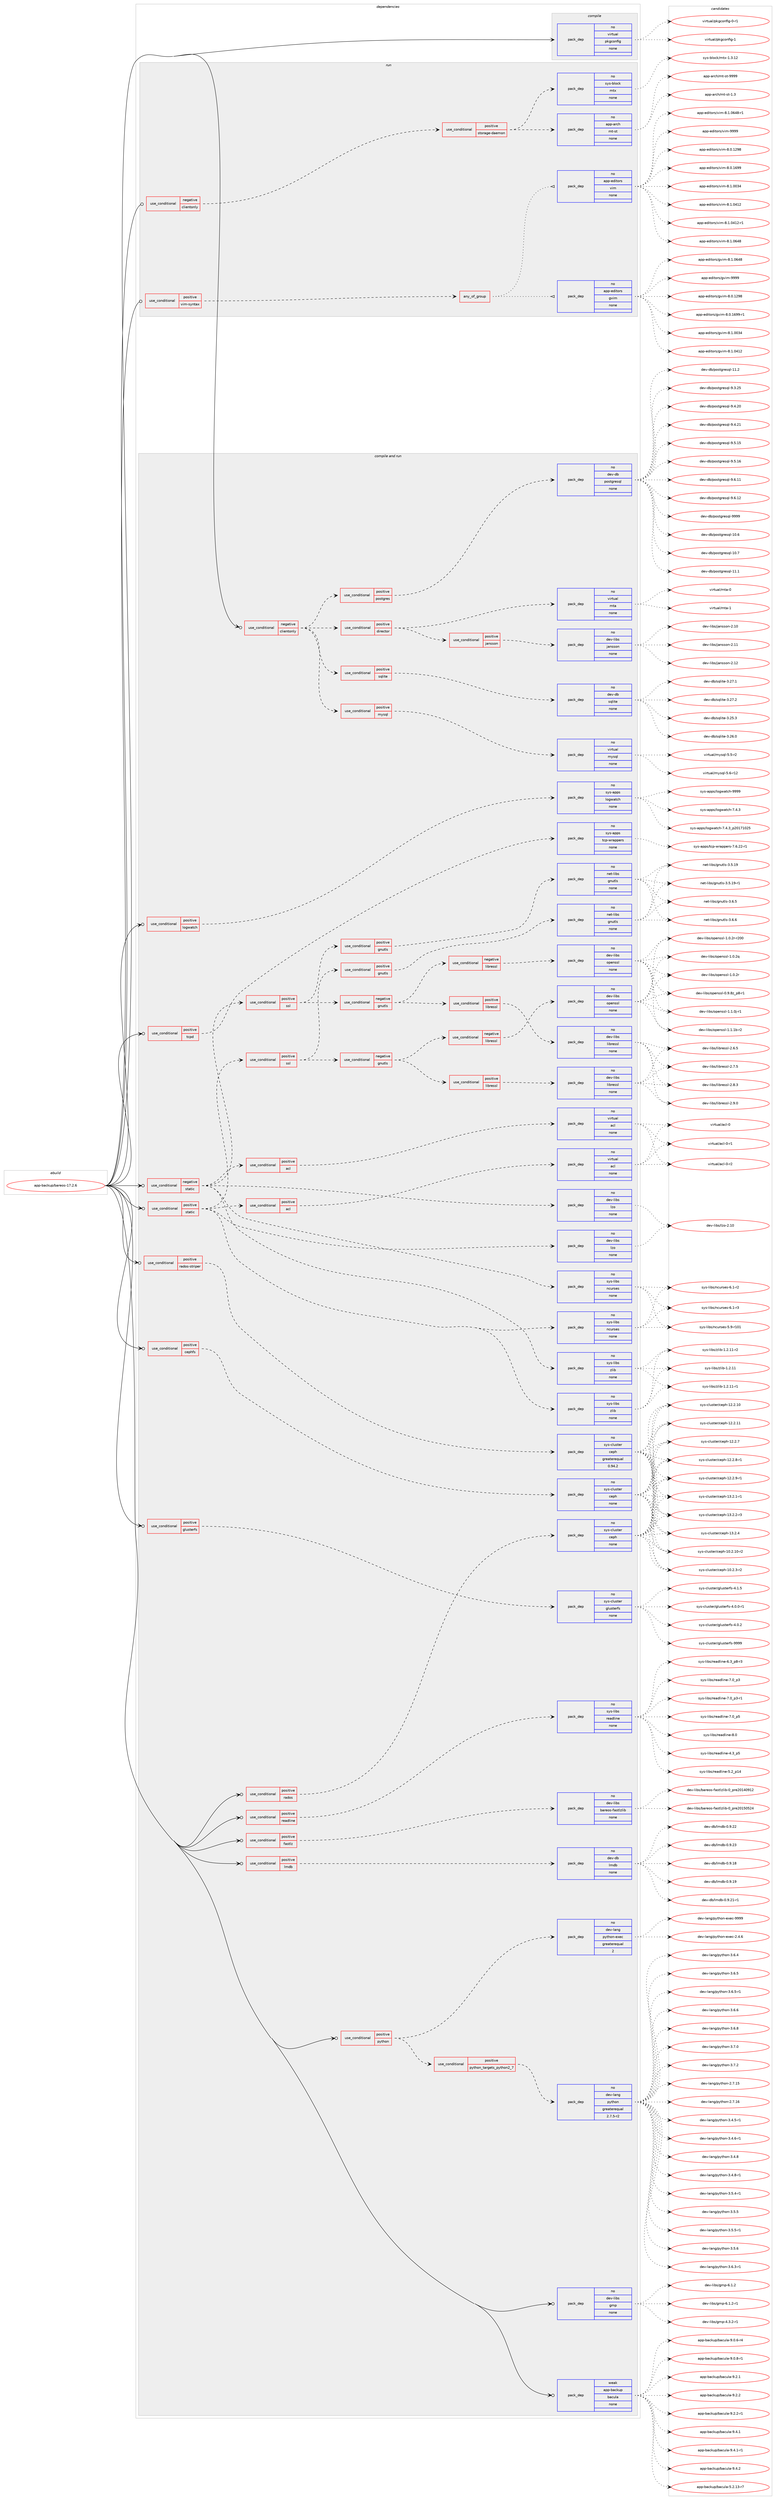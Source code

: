 digraph prolog {

# *************
# Graph options
# *************

newrank=true;
concentrate=true;
compound=true;
graph [rankdir=LR,fontname=Helvetica,fontsize=10,ranksep=1.5];#, ranksep=2.5, nodesep=0.2];
edge  [arrowhead=vee];
node  [fontname=Helvetica,fontsize=10];

# **********
# The ebuild
# **********

subgraph cluster_leftcol {
color=gray;
rank=same;
label=<<i>ebuild</i>>;
id [label="app-backup/bareos-17.2.6", color=red, width=4, href="../app-backup/bareos-17.2.6.svg"];
}

# ****************
# The dependencies
# ****************

subgraph cluster_midcol {
color=gray;
label=<<i>dependencies</i>>;
subgraph cluster_compile {
fillcolor="#eeeeee";
style=filled;
label=<<i>compile</i>>;
subgraph pack906143 {
dependency1272985 [label=<<TABLE BORDER="0" CELLBORDER="1" CELLSPACING="0" CELLPADDING="4" WIDTH="220"><TR><TD ROWSPAN="6" CELLPADDING="30">pack_dep</TD></TR><TR><TD WIDTH="110">no</TD></TR><TR><TD>virtual</TD></TR><TR><TD>pkgconfig</TD></TR><TR><TD>none</TD></TR><TR><TD></TD></TR></TABLE>>, shape=none, color=blue];
}
id:e -> dependency1272985:w [weight=20,style="solid",arrowhead="vee"];
}
subgraph cluster_compileandrun {
fillcolor="#eeeeee";
style=filled;
label=<<i>compile and run</i>>;
subgraph cond347073 {
dependency1272986 [label=<<TABLE BORDER="0" CELLBORDER="1" CELLSPACING="0" CELLPADDING="4"><TR><TD ROWSPAN="3" CELLPADDING="10">use_conditional</TD></TR><TR><TD>negative</TD></TR><TR><TD>clientonly</TD></TR></TABLE>>, shape=none, color=red];
subgraph cond347074 {
dependency1272987 [label=<<TABLE BORDER="0" CELLBORDER="1" CELLSPACING="0" CELLPADDING="4"><TR><TD ROWSPAN="3" CELLPADDING="10">use_conditional</TD></TR><TR><TD>positive</TD></TR><TR><TD>postgres</TD></TR></TABLE>>, shape=none, color=red];
subgraph pack906144 {
dependency1272988 [label=<<TABLE BORDER="0" CELLBORDER="1" CELLSPACING="0" CELLPADDING="4" WIDTH="220"><TR><TD ROWSPAN="6" CELLPADDING="30">pack_dep</TD></TR><TR><TD WIDTH="110">no</TD></TR><TR><TD>dev-db</TD></TR><TR><TD>postgresql</TD></TR><TR><TD>none</TD></TR><TR><TD></TD></TR></TABLE>>, shape=none, color=blue];
}
dependency1272987:e -> dependency1272988:w [weight=20,style="dashed",arrowhead="vee"];
}
dependency1272986:e -> dependency1272987:w [weight=20,style="dashed",arrowhead="vee"];
subgraph cond347075 {
dependency1272989 [label=<<TABLE BORDER="0" CELLBORDER="1" CELLSPACING="0" CELLPADDING="4"><TR><TD ROWSPAN="3" CELLPADDING="10">use_conditional</TD></TR><TR><TD>positive</TD></TR><TR><TD>mysql</TD></TR></TABLE>>, shape=none, color=red];
subgraph pack906145 {
dependency1272990 [label=<<TABLE BORDER="0" CELLBORDER="1" CELLSPACING="0" CELLPADDING="4" WIDTH="220"><TR><TD ROWSPAN="6" CELLPADDING="30">pack_dep</TD></TR><TR><TD WIDTH="110">no</TD></TR><TR><TD>virtual</TD></TR><TR><TD>mysql</TD></TR><TR><TD>none</TD></TR><TR><TD></TD></TR></TABLE>>, shape=none, color=blue];
}
dependency1272989:e -> dependency1272990:w [weight=20,style="dashed",arrowhead="vee"];
}
dependency1272986:e -> dependency1272989:w [weight=20,style="dashed",arrowhead="vee"];
subgraph cond347076 {
dependency1272991 [label=<<TABLE BORDER="0" CELLBORDER="1" CELLSPACING="0" CELLPADDING="4"><TR><TD ROWSPAN="3" CELLPADDING="10">use_conditional</TD></TR><TR><TD>positive</TD></TR><TR><TD>sqlite</TD></TR></TABLE>>, shape=none, color=red];
subgraph pack906146 {
dependency1272992 [label=<<TABLE BORDER="0" CELLBORDER="1" CELLSPACING="0" CELLPADDING="4" WIDTH="220"><TR><TD ROWSPAN="6" CELLPADDING="30">pack_dep</TD></TR><TR><TD WIDTH="110">no</TD></TR><TR><TD>dev-db</TD></TR><TR><TD>sqlite</TD></TR><TR><TD>none</TD></TR><TR><TD></TD></TR></TABLE>>, shape=none, color=blue];
}
dependency1272991:e -> dependency1272992:w [weight=20,style="dashed",arrowhead="vee"];
}
dependency1272986:e -> dependency1272991:w [weight=20,style="dashed",arrowhead="vee"];
subgraph cond347077 {
dependency1272993 [label=<<TABLE BORDER="0" CELLBORDER="1" CELLSPACING="0" CELLPADDING="4"><TR><TD ROWSPAN="3" CELLPADDING="10">use_conditional</TD></TR><TR><TD>positive</TD></TR><TR><TD>director</TD></TR></TABLE>>, shape=none, color=red];
subgraph pack906147 {
dependency1272994 [label=<<TABLE BORDER="0" CELLBORDER="1" CELLSPACING="0" CELLPADDING="4" WIDTH="220"><TR><TD ROWSPAN="6" CELLPADDING="30">pack_dep</TD></TR><TR><TD WIDTH="110">no</TD></TR><TR><TD>virtual</TD></TR><TR><TD>mta</TD></TR><TR><TD>none</TD></TR><TR><TD></TD></TR></TABLE>>, shape=none, color=blue];
}
dependency1272993:e -> dependency1272994:w [weight=20,style="dashed",arrowhead="vee"];
subgraph cond347078 {
dependency1272995 [label=<<TABLE BORDER="0" CELLBORDER="1" CELLSPACING="0" CELLPADDING="4"><TR><TD ROWSPAN="3" CELLPADDING="10">use_conditional</TD></TR><TR><TD>positive</TD></TR><TR><TD>jansson</TD></TR></TABLE>>, shape=none, color=red];
subgraph pack906148 {
dependency1272996 [label=<<TABLE BORDER="0" CELLBORDER="1" CELLSPACING="0" CELLPADDING="4" WIDTH="220"><TR><TD ROWSPAN="6" CELLPADDING="30">pack_dep</TD></TR><TR><TD WIDTH="110">no</TD></TR><TR><TD>dev-libs</TD></TR><TR><TD>jansson</TD></TR><TR><TD>none</TD></TR><TR><TD></TD></TR></TABLE>>, shape=none, color=blue];
}
dependency1272995:e -> dependency1272996:w [weight=20,style="dashed",arrowhead="vee"];
}
dependency1272993:e -> dependency1272995:w [weight=20,style="dashed",arrowhead="vee"];
}
dependency1272986:e -> dependency1272993:w [weight=20,style="dashed",arrowhead="vee"];
}
id:e -> dependency1272986:w [weight=20,style="solid",arrowhead="odotvee"];
subgraph cond347079 {
dependency1272997 [label=<<TABLE BORDER="0" CELLBORDER="1" CELLSPACING="0" CELLPADDING="4"><TR><TD ROWSPAN="3" CELLPADDING="10">use_conditional</TD></TR><TR><TD>negative</TD></TR><TR><TD>static</TD></TR></TABLE>>, shape=none, color=red];
subgraph cond347080 {
dependency1272998 [label=<<TABLE BORDER="0" CELLBORDER="1" CELLSPACING="0" CELLPADDING="4"><TR><TD ROWSPAN="3" CELLPADDING="10">use_conditional</TD></TR><TR><TD>positive</TD></TR><TR><TD>acl</TD></TR></TABLE>>, shape=none, color=red];
subgraph pack906149 {
dependency1272999 [label=<<TABLE BORDER="0" CELLBORDER="1" CELLSPACING="0" CELLPADDING="4" WIDTH="220"><TR><TD ROWSPAN="6" CELLPADDING="30">pack_dep</TD></TR><TR><TD WIDTH="110">no</TD></TR><TR><TD>virtual</TD></TR><TR><TD>acl</TD></TR><TR><TD>none</TD></TR><TR><TD></TD></TR></TABLE>>, shape=none, color=blue];
}
dependency1272998:e -> dependency1272999:w [weight=20,style="dashed",arrowhead="vee"];
}
dependency1272997:e -> dependency1272998:w [weight=20,style="dashed",arrowhead="vee"];
subgraph pack906150 {
dependency1273000 [label=<<TABLE BORDER="0" CELLBORDER="1" CELLSPACING="0" CELLPADDING="4" WIDTH="220"><TR><TD ROWSPAN="6" CELLPADDING="30">pack_dep</TD></TR><TR><TD WIDTH="110">no</TD></TR><TR><TD>dev-libs</TD></TR><TR><TD>lzo</TD></TR><TR><TD>none</TD></TR><TR><TD></TD></TR></TABLE>>, shape=none, color=blue];
}
dependency1272997:e -> dependency1273000:w [weight=20,style="dashed",arrowhead="vee"];
subgraph cond347081 {
dependency1273001 [label=<<TABLE BORDER="0" CELLBORDER="1" CELLSPACING="0" CELLPADDING="4"><TR><TD ROWSPAN="3" CELLPADDING="10">use_conditional</TD></TR><TR><TD>positive</TD></TR><TR><TD>ssl</TD></TR></TABLE>>, shape=none, color=red];
subgraph cond347082 {
dependency1273002 [label=<<TABLE BORDER="0" CELLBORDER="1" CELLSPACING="0" CELLPADDING="4"><TR><TD ROWSPAN="3" CELLPADDING="10">use_conditional</TD></TR><TR><TD>negative</TD></TR><TR><TD>gnutls</TD></TR></TABLE>>, shape=none, color=red];
subgraph cond347083 {
dependency1273003 [label=<<TABLE BORDER="0" CELLBORDER="1" CELLSPACING="0" CELLPADDING="4"><TR><TD ROWSPAN="3" CELLPADDING="10">use_conditional</TD></TR><TR><TD>negative</TD></TR><TR><TD>libressl</TD></TR></TABLE>>, shape=none, color=red];
subgraph pack906151 {
dependency1273004 [label=<<TABLE BORDER="0" CELLBORDER="1" CELLSPACING="0" CELLPADDING="4" WIDTH="220"><TR><TD ROWSPAN="6" CELLPADDING="30">pack_dep</TD></TR><TR><TD WIDTH="110">no</TD></TR><TR><TD>dev-libs</TD></TR><TR><TD>openssl</TD></TR><TR><TD>none</TD></TR><TR><TD></TD></TR></TABLE>>, shape=none, color=blue];
}
dependency1273003:e -> dependency1273004:w [weight=20,style="dashed",arrowhead="vee"];
}
dependency1273002:e -> dependency1273003:w [weight=20,style="dashed",arrowhead="vee"];
subgraph cond347084 {
dependency1273005 [label=<<TABLE BORDER="0" CELLBORDER="1" CELLSPACING="0" CELLPADDING="4"><TR><TD ROWSPAN="3" CELLPADDING="10">use_conditional</TD></TR><TR><TD>positive</TD></TR><TR><TD>libressl</TD></TR></TABLE>>, shape=none, color=red];
subgraph pack906152 {
dependency1273006 [label=<<TABLE BORDER="0" CELLBORDER="1" CELLSPACING="0" CELLPADDING="4" WIDTH="220"><TR><TD ROWSPAN="6" CELLPADDING="30">pack_dep</TD></TR><TR><TD WIDTH="110">no</TD></TR><TR><TD>dev-libs</TD></TR><TR><TD>libressl</TD></TR><TR><TD>none</TD></TR><TR><TD></TD></TR></TABLE>>, shape=none, color=blue];
}
dependency1273005:e -> dependency1273006:w [weight=20,style="dashed",arrowhead="vee"];
}
dependency1273002:e -> dependency1273005:w [weight=20,style="dashed",arrowhead="vee"];
}
dependency1273001:e -> dependency1273002:w [weight=20,style="dashed",arrowhead="vee"];
subgraph cond347085 {
dependency1273007 [label=<<TABLE BORDER="0" CELLBORDER="1" CELLSPACING="0" CELLPADDING="4"><TR><TD ROWSPAN="3" CELLPADDING="10">use_conditional</TD></TR><TR><TD>positive</TD></TR><TR><TD>gnutls</TD></TR></TABLE>>, shape=none, color=red];
subgraph pack906153 {
dependency1273008 [label=<<TABLE BORDER="0" CELLBORDER="1" CELLSPACING="0" CELLPADDING="4" WIDTH="220"><TR><TD ROWSPAN="6" CELLPADDING="30">pack_dep</TD></TR><TR><TD WIDTH="110">no</TD></TR><TR><TD>net-libs</TD></TR><TR><TD>gnutls</TD></TR><TR><TD>none</TD></TR><TR><TD></TD></TR></TABLE>>, shape=none, color=blue];
}
dependency1273007:e -> dependency1273008:w [weight=20,style="dashed",arrowhead="vee"];
}
dependency1273001:e -> dependency1273007:w [weight=20,style="dashed",arrowhead="vee"];
}
dependency1272997:e -> dependency1273001:w [weight=20,style="dashed",arrowhead="vee"];
subgraph pack906154 {
dependency1273009 [label=<<TABLE BORDER="0" CELLBORDER="1" CELLSPACING="0" CELLPADDING="4" WIDTH="220"><TR><TD ROWSPAN="6" CELLPADDING="30">pack_dep</TD></TR><TR><TD WIDTH="110">no</TD></TR><TR><TD>sys-libs</TD></TR><TR><TD>ncurses</TD></TR><TR><TD>none</TD></TR><TR><TD></TD></TR></TABLE>>, shape=none, color=blue];
}
dependency1272997:e -> dependency1273009:w [weight=20,style="dashed",arrowhead="vee"];
subgraph pack906155 {
dependency1273010 [label=<<TABLE BORDER="0" CELLBORDER="1" CELLSPACING="0" CELLPADDING="4" WIDTH="220"><TR><TD ROWSPAN="6" CELLPADDING="30">pack_dep</TD></TR><TR><TD WIDTH="110">no</TD></TR><TR><TD>sys-libs</TD></TR><TR><TD>zlib</TD></TR><TR><TD>none</TD></TR><TR><TD></TD></TR></TABLE>>, shape=none, color=blue];
}
dependency1272997:e -> dependency1273010:w [weight=20,style="dashed",arrowhead="vee"];
}
id:e -> dependency1272997:w [weight=20,style="solid",arrowhead="odotvee"];
subgraph cond347086 {
dependency1273011 [label=<<TABLE BORDER="0" CELLBORDER="1" CELLSPACING="0" CELLPADDING="4"><TR><TD ROWSPAN="3" CELLPADDING="10">use_conditional</TD></TR><TR><TD>positive</TD></TR><TR><TD>cephfs</TD></TR></TABLE>>, shape=none, color=red];
subgraph pack906156 {
dependency1273012 [label=<<TABLE BORDER="0" CELLBORDER="1" CELLSPACING="0" CELLPADDING="4" WIDTH="220"><TR><TD ROWSPAN="6" CELLPADDING="30">pack_dep</TD></TR><TR><TD WIDTH="110">no</TD></TR><TR><TD>sys-cluster</TD></TR><TR><TD>ceph</TD></TR><TR><TD>none</TD></TR><TR><TD></TD></TR></TABLE>>, shape=none, color=blue];
}
dependency1273011:e -> dependency1273012:w [weight=20,style="dashed",arrowhead="vee"];
}
id:e -> dependency1273011:w [weight=20,style="solid",arrowhead="odotvee"];
subgraph cond347087 {
dependency1273013 [label=<<TABLE BORDER="0" CELLBORDER="1" CELLSPACING="0" CELLPADDING="4"><TR><TD ROWSPAN="3" CELLPADDING="10">use_conditional</TD></TR><TR><TD>positive</TD></TR><TR><TD>fastlz</TD></TR></TABLE>>, shape=none, color=red];
subgraph pack906157 {
dependency1273014 [label=<<TABLE BORDER="0" CELLBORDER="1" CELLSPACING="0" CELLPADDING="4" WIDTH="220"><TR><TD ROWSPAN="6" CELLPADDING="30">pack_dep</TD></TR><TR><TD WIDTH="110">no</TD></TR><TR><TD>dev-libs</TD></TR><TR><TD>bareos-fastlzlib</TD></TR><TR><TD>none</TD></TR><TR><TD></TD></TR></TABLE>>, shape=none, color=blue];
}
dependency1273013:e -> dependency1273014:w [weight=20,style="dashed",arrowhead="vee"];
}
id:e -> dependency1273013:w [weight=20,style="solid",arrowhead="odotvee"];
subgraph cond347088 {
dependency1273015 [label=<<TABLE BORDER="0" CELLBORDER="1" CELLSPACING="0" CELLPADDING="4"><TR><TD ROWSPAN="3" CELLPADDING="10">use_conditional</TD></TR><TR><TD>positive</TD></TR><TR><TD>glusterfs</TD></TR></TABLE>>, shape=none, color=red];
subgraph pack906158 {
dependency1273016 [label=<<TABLE BORDER="0" CELLBORDER="1" CELLSPACING="0" CELLPADDING="4" WIDTH="220"><TR><TD ROWSPAN="6" CELLPADDING="30">pack_dep</TD></TR><TR><TD WIDTH="110">no</TD></TR><TR><TD>sys-cluster</TD></TR><TR><TD>glusterfs</TD></TR><TR><TD>none</TD></TR><TR><TD></TD></TR></TABLE>>, shape=none, color=blue];
}
dependency1273015:e -> dependency1273016:w [weight=20,style="dashed",arrowhead="vee"];
}
id:e -> dependency1273015:w [weight=20,style="solid",arrowhead="odotvee"];
subgraph cond347089 {
dependency1273017 [label=<<TABLE BORDER="0" CELLBORDER="1" CELLSPACING="0" CELLPADDING="4"><TR><TD ROWSPAN="3" CELLPADDING="10">use_conditional</TD></TR><TR><TD>positive</TD></TR><TR><TD>lmdb</TD></TR></TABLE>>, shape=none, color=red];
subgraph pack906159 {
dependency1273018 [label=<<TABLE BORDER="0" CELLBORDER="1" CELLSPACING="0" CELLPADDING="4" WIDTH="220"><TR><TD ROWSPAN="6" CELLPADDING="30">pack_dep</TD></TR><TR><TD WIDTH="110">no</TD></TR><TR><TD>dev-db</TD></TR><TR><TD>lmdb</TD></TR><TR><TD>none</TD></TR><TR><TD></TD></TR></TABLE>>, shape=none, color=blue];
}
dependency1273017:e -> dependency1273018:w [weight=20,style="dashed",arrowhead="vee"];
}
id:e -> dependency1273017:w [weight=20,style="solid",arrowhead="odotvee"];
subgraph cond347090 {
dependency1273019 [label=<<TABLE BORDER="0" CELLBORDER="1" CELLSPACING="0" CELLPADDING="4"><TR><TD ROWSPAN="3" CELLPADDING="10">use_conditional</TD></TR><TR><TD>positive</TD></TR><TR><TD>logwatch</TD></TR></TABLE>>, shape=none, color=red];
subgraph pack906160 {
dependency1273020 [label=<<TABLE BORDER="0" CELLBORDER="1" CELLSPACING="0" CELLPADDING="4" WIDTH="220"><TR><TD ROWSPAN="6" CELLPADDING="30">pack_dep</TD></TR><TR><TD WIDTH="110">no</TD></TR><TR><TD>sys-apps</TD></TR><TR><TD>logwatch</TD></TR><TR><TD>none</TD></TR><TR><TD></TD></TR></TABLE>>, shape=none, color=blue];
}
dependency1273019:e -> dependency1273020:w [weight=20,style="dashed",arrowhead="vee"];
}
id:e -> dependency1273019:w [weight=20,style="solid",arrowhead="odotvee"];
subgraph cond347091 {
dependency1273021 [label=<<TABLE BORDER="0" CELLBORDER="1" CELLSPACING="0" CELLPADDING="4"><TR><TD ROWSPAN="3" CELLPADDING="10">use_conditional</TD></TR><TR><TD>positive</TD></TR><TR><TD>python</TD></TR></TABLE>>, shape=none, color=red];
subgraph cond347092 {
dependency1273022 [label=<<TABLE BORDER="0" CELLBORDER="1" CELLSPACING="0" CELLPADDING="4"><TR><TD ROWSPAN="3" CELLPADDING="10">use_conditional</TD></TR><TR><TD>positive</TD></TR><TR><TD>python_targets_python2_7</TD></TR></TABLE>>, shape=none, color=red];
subgraph pack906161 {
dependency1273023 [label=<<TABLE BORDER="0" CELLBORDER="1" CELLSPACING="0" CELLPADDING="4" WIDTH="220"><TR><TD ROWSPAN="6" CELLPADDING="30">pack_dep</TD></TR><TR><TD WIDTH="110">no</TD></TR><TR><TD>dev-lang</TD></TR><TR><TD>python</TD></TR><TR><TD>greaterequal</TD></TR><TR><TD>2.7.5-r2</TD></TR></TABLE>>, shape=none, color=blue];
}
dependency1273022:e -> dependency1273023:w [weight=20,style="dashed",arrowhead="vee"];
}
dependency1273021:e -> dependency1273022:w [weight=20,style="dashed",arrowhead="vee"];
subgraph pack906162 {
dependency1273024 [label=<<TABLE BORDER="0" CELLBORDER="1" CELLSPACING="0" CELLPADDING="4" WIDTH="220"><TR><TD ROWSPAN="6" CELLPADDING="30">pack_dep</TD></TR><TR><TD WIDTH="110">no</TD></TR><TR><TD>dev-lang</TD></TR><TR><TD>python-exec</TD></TR><TR><TD>greaterequal</TD></TR><TR><TD>2</TD></TR></TABLE>>, shape=none, color=blue];
}
dependency1273021:e -> dependency1273024:w [weight=20,style="dashed",arrowhead="vee"];
}
id:e -> dependency1273021:w [weight=20,style="solid",arrowhead="odotvee"];
subgraph cond347093 {
dependency1273025 [label=<<TABLE BORDER="0" CELLBORDER="1" CELLSPACING="0" CELLPADDING="4"><TR><TD ROWSPAN="3" CELLPADDING="10">use_conditional</TD></TR><TR><TD>positive</TD></TR><TR><TD>rados</TD></TR></TABLE>>, shape=none, color=red];
subgraph pack906163 {
dependency1273026 [label=<<TABLE BORDER="0" CELLBORDER="1" CELLSPACING="0" CELLPADDING="4" WIDTH="220"><TR><TD ROWSPAN="6" CELLPADDING="30">pack_dep</TD></TR><TR><TD WIDTH="110">no</TD></TR><TR><TD>sys-cluster</TD></TR><TR><TD>ceph</TD></TR><TR><TD>none</TD></TR><TR><TD></TD></TR></TABLE>>, shape=none, color=blue];
}
dependency1273025:e -> dependency1273026:w [weight=20,style="dashed",arrowhead="vee"];
}
id:e -> dependency1273025:w [weight=20,style="solid",arrowhead="odotvee"];
subgraph cond347094 {
dependency1273027 [label=<<TABLE BORDER="0" CELLBORDER="1" CELLSPACING="0" CELLPADDING="4"><TR><TD ROWSPAN="3" CELLPADDING="10">use_conditional</TD></TR><TR><TD>positive</TD></TR><TR><TD>rados-striper</TD></TR></TABLE>>, shape=none, color=red];
subgraph pack906164 {
dependency1273028 [label=<<TABLE BORDER="0" CELLBORDER="1" CELLSPACING="0" CELLPADDING="4" WIDTH="220"><TR><TD ROWSPAN="6" CELLPADDING="30">pack_dep</TD></TR><TR><TD WIDTH="110">no</TD></TR><TR><TD>sys-cluster</TD></TR><TR><TD>ceph</TD></TR><TR><TD>greaterequal</TD></TR><TR><TD>0.94.2</TD></TR></TABLE>>, shape=none, color=blue];
}
dependency1273027:e -> dependency1273028:w [weight=20,style="dashed",arrowhead="vee"];
}
id:e -> dependency1273027:w [weight=20,style="solid",arrowhead="odotvee"];
subgraph cond347095 {
dependency1273029 [label=<<TABLE BORDER="0" CELLBORDER="1" CELLSPACING="0" CELLPADDING="4"><TR><TD ROWSPAN="3" CELLPADDING="10">use_conditional</TD></TR><TR><TD>positive</TD></TR><TR><TD>readline</TD></TR></TABLE>>, shape=none, color=red];
subgraph pack906165 {
dependency1273030 [label=<<TABLE BORDER="0" CELLBORDER="1" CELLSPACING="0" CELLPADDING="4" WIDTH="220"><TR><TD ROWSPAN="6" CELLPADDING="30">pack_dep</TD></TR><TR><TD WIDTH="110">no</TD></TR><TR><TD>sys-libs</TD></TR><TR><TD>readline</TD></TR><TR><TD>none</TD></TR><TR><TD></TD></TR></TABLE>>, shape=none, color=blue];
}
dependency1273029:e -> dependency1273030:w [weight=20,style="dashed",arrowhead="vee"];
}
id:e -> dependency1273029:w [weight=20,style="solid",arrowhead="odotvee"];
subgraph cond347096 {
dependency1273031 [label=<<TABLE BORDER="0" CELLBORDER="1" CELLSPACING="0" CELLPADDING="4"><TR><TD ROWSPAN="3" CELLPADDING="10">use_conditional</TD></TR><TR><TD>positive</TD></TR><TR><TD>static</TD></TR></TABLE>>, shape=none, color=red];
subgraph cond347097 {
dependency1273032 [label=<<TABLE BORDER="0" CELLBORDER="1" CELLSPACING="0" CELLPADDING="4"><TR><TD ROWSPAN="3" CELLPADDING="10">use_conditional</TD></TR><TR><TD>positive</TD></TR><TR><TD>acl</TD></TR></TABLE>>, shape=none, color=red];
subgraph pack906166 {
dependency1273033 [label=<<TABLE BORDER="0" CELLBORDER="1" CELLSPACING="0" CELLPADDING="4" WIDTH="220"><TR><TD ROWSPAN="6" CELLPADDING="30">pack_dep</TD></TR><TR><TD WIDTH="110">no</TD></TR><TR><TD>virtual</TD></TR><TR><TD>acl</TD></TR><TR><TD>none</TD></TR><TR><TD></TD></TR></TABLE>>, shape=none, color=blue];
}
dependency1273032:e -> dependency1273033:w [weight=20,style="dashed",arrowhead="vee"];
}
dependency1273031:e -> dependency1273032:w [weight=20,style="dashed",arrowhead="vee"];
subgraph pack906167 {
dependency1273034 [label=<<TABLE BORDER="0" CELLBORDER="1" CELLSPACING="0" CELLPADDING="4" WIDTH="220"><TR><TD ROWSPAN="6" CELLPADDING="30">pack_dep</TD></TR><TR><TD WIDTH="110">no</TD></TR><TR><TD>sys-libs</TD></TR><TR><TD>zlib</TD></TR><TR><TD>none</TD></TR><TR><TD></TD></TR></TABLE>>, shape=none, color=blue];
}
dependency1273031:e -> dependency1273034:w [weight=20,style="dashed",arrowhead="vee"];
subgraph pack906168 {
dependency1273035 [label=<<TABLE BORDER="0" CELLBORDER="1" CELLSPACING="0" CELLPADDING="4" WIDTH="220"><TR><TD ROWSPAN="6" CELLPADDING="30">pack_dep</TD></TR><TR><TD WIDTH="110">no</TD></TR><TR><TD>dev-libs</TD></TR><TR><TD>lzo</TD></TR><TR><TD>none</TD></TR><TR><TD></TD></TR></TABLE>>, shape=none, color=blue];
}
dependency1273031:e -> dependency1273035:w [weight=20,style="dashed",arrowhead="vee"];
subgraph pack906169 {
dependency1273036 [label=<<TABLE BORDER="0" CELLBORDER="1" CELLSPACING="0" CELLPADDING="4" WIDTH="220"><TR><TD ROWSPAN="6" CELLPADDING="30">pack_dep</TD></TR><TR><TD WIDTH="110">no</TD></TR><TR><TD>sys-libs</TD></TR><TR><TD>ncurses</TD></TR><TR><TD>none</TD></TR><TR><TD></TD></TR></TABLE>>, shape=none, color=blue];
}
dependency1273031:e -> dependency1273036:w [weight=20,style="dashed",arrowhead="vee"];
subgraph cond347098 {
dependency1273037 [label=<<TABLE BORDER="0" CELLBORDER="1" CELLSPACING="0" CELLPADDING="4"><TR><TD ROWSPAN="3" CELLPADDING="10">use_conditional</TD></TR><TR><TD>positive</TD></TR><TR><TD>ssl</TD></TR></TABLE>>, shape=none, color=red];
subgraph cond347099 {
dependency1273038 [label=<<TABLE BORDER="0" CELLBORDER="1" CELLSPACING="0" CELLPADDING="4"><TR><TD ROWSPAN="3" CELLPADDING="10">use_conditional</TD></TR><TR><TD>negative</TD></TR><TR><TD>gnutls</TD></TR></TABLE>>, shape=none, color=red];
subgraph cond347100 {
dependency1273039 [label=<<TABLE BORDER="0" CELLBORDER="1" CELLSPACING="0" CELLPADDING="4"><TR><TD ROWSPAN="3" CELLPADDING="10">use_conditional</TD></TR><TR><TD>negative</TD></TR><TR><TD>libressl</TD></TR></TABLE>>, shape=none, color=red];
subgraph pack906170 {
dependency1273040 [label=<<TABLE BORDER="0" CELLBORDER="1" CELLSPACING="0" CELLPADDING="4" WIDTH="220"><TR><TD ROWSPAN="6" CELLPADDING="30">pack_dep</TD></TR><TR><TD WIDTH="110">no</TD></TR><TR><TD>dev-libs</TD></TR><TR><TD>openssl</TD></TR><TR><TD>none</TD></TR><TR><TD></TD></TR></TABLE>>, shape=none, color=blue];
}
dependency1273039:e -> dependency1273040:w [weight=20,style="dashed",arrowhead="vee"];
}
dependency1273038:e -> dependency1273039:w [weight=20,style="dashed",arrowhead="vee"];
subgraph cond347101 {
dependency1273041 [label=<<TABLE BORDER="0" CELLBORDER="1" CELLSPACING="0" CELLPADDING="4"><TR><TD ROWSPAN="3" CELLPADDING="10">use_conditional</TD></TR><TR><TD>positive</TD></TR><TR><TD>libressl</TD></TR></TABLE>>, shape=none, color=red];
subgraph pack906171 {
dependency1273042 [label=<<TABLE BORDER="0" CELLBORDER="1" CELLSPACING="0" CELLPADDING="4" WIDTH="220"><TR><TD ROWSPAN="6" CELLPADDING="30">pack_dep</TD></TR><TR><TD WIDTH="110">no</TD></TR><TR><TD>dev-libs</TD></TR><TR><TD>libressl</TD></TR><TR><TD>none</TD></TR><TR><TD></TD></TR></TABLE>>, shape=none, color=blue];
}
dependency1273041:e -> dependency1273042:w [weight=20,style="dashed",arrowhead="vee"];
}
dependency1273038:e -> dependency1273041:w [weight=20,style="dashed",arrowhead="vee"];
}
dependency1273037:e -> dependency1273038:w [weight=20,style="dashed",arrowhead="vee"];
subgraph cond347102 {
dependency1273043 [label=<<TABLE BORDER="0" CELLBORDER="1" CELLSPACING="0" CELLPADDING="4"><TR><TD ROWSPAN="3" CELLPADDING="10">use_conditional</TD></TR><TR><TD>positive</TD></TR><TR><TD>gnutls</TD></TR></TABLE>>, shape=none, color=red];
subgraph pack906172 {
dependency1273044 [label=<<TABLE BORDER="0" CELLBORDER="1" CELLSPACING="0" CELLPADDING="4" WIDTH="220"><TR><TD ROWSPAN="6" CELLPADDING="30">pack_dep</TD></TR><TR><TD WIDTH="110">no</TD></TR><TR><TD>net-libs</TD></TR><TR><TD>gnutls</TD></TR><TR><TD>none</TD></TR><TR><TD></TD></TR></TABLE>>, shape=none, color=blue];
}
dependency1273043:e -> dependency1273044:w [weight=20,style="dashed",arrowhead="vee"];
}
dependency1273037:e -> dependency1273043:w [weight=20,style="dashed",arrowhead="vee"];
}
dependency1273031:e -> dependency1273037:w [weight=20,style="dashed",arrowhead="vee"];
}
id:e -> dependency1273031:w [weight=20,style="solid",arrowhead="odotvee"];
subgraph cond347103 {
dependency1273045 [label=<<TABLE BORDER="0" CELLBORDER="1" CELLSPACING="0" CELLPADDING="4"><TR><TD ROWSPAN="3" CELLPADDING="10">use_conditional</TD></TR><TR><TD>positive</TD></TR><TR><TD>tcpd</TD></TR></TABLE>>, shape=none, color=red];
subgraph pack906173 {
dependency1273046 [label=<<TABLE BORDER="0" CELLBORDER="1" CELLSPACING="0" CELLPADDING="4" WIDTH="220"><TR><TD ROWSPAN="6" CELLPADDING="30">pack_dep</TD></TR><TR><TD WIDTH="110">no</TD></TR><TR><TD>sys-apps</TD></TR><TR><TD>tcp-wrappers</TD></TR><TR><TD>none</TD></TR><TR><TD></TD></TR></TABLE>>, shape=none, color=blue];
}
dependency1273045:e -> dependency1273046:w [weight=20,style="dashed",arrowhead="vee"];
}
id:e -> dependency1273045:w [weight=20,style="solid",arrowhead="odotvee"];
subgraph pack906174 {
dependency1273047 [label=<<TABLE BORDER="0" CELLBORDER="1" CELLSPACING="0" CELLPADDING="4" WIDTH="220"><TR><TD ROWSPAN="6" CELLPADDING="30">pack_dep</TD></TR><TR><TD WIDTH="110">no</TD></TR><TR><TD>dev-libs</TD></TR><TR><TD>gmp</TD></TR><TR><TD>none</TD></TR><TR><TD></TD></TR></TABLE>>, shape=none, color=blue];
}
id:e -> dependency1273047:w [weight=20,style="solid",arrowhead="odotvee"];
subgraph pack906175 {
dependency1273048 [label=<<TABLE BORDER="0" CELLBORDER="1" CELLSPACING="0" CELLPADDING="4" WIDTH="220"><TR><TD ROWSPAN="6" CELLPADDING="30">pack_dep</TD></TR><TR><TD WIDTH="110">weak</TD></TR><TR><TD>app-backup</TD></TR><TR><TD>bacula</TD></TR><TR><TD>none</TD></TR><TR><TD></TD></TR></TABLE>>, shape=none, color=blue];
}
id:e -> dependency1273048:w [weight=20,style="solid",arrowhead="odotvee"];
}
subgraph cluster_run {
fillcolor="#eeeeee";
style=filled;
label=<<i>run</i>>;
subgraph cond347104 {
dependency1273049 [label=<<TABLE BORDER="0" CELLBORDER="1" CELLSPACING="0" CELLPADDING="4"><TR><TD ROWSPAN="3" CELLPADDING="10">use_conditional</TD></TR><TR><TD>negative</TD></TR><TR><TD>clientonly</TD></TR></TABLE>>, shape=none, color=red];
subgraph cond347105 {
dependency1273050 [label=<<TABLE BORDER="0" CELLBORDER="1" CELLSPACING="0" CELLPADDING="4"><TR><TD ROWSPAN="3" CELLPADDING="10">use_conditional</TD></TR><TR><TD>positive</TD></TR><TR><TD>storage-daemon</TD></TR></TABLE>>, shape=none, color=red];
subgraph pack906176 {
dependency1273051 [label=<<TABLE BORDER="0" CELLBORDER="1" CELLSPACING="0" CELLPADDING="4" WIDTH="220"><TR><TD ROWSPAN="6" CELLPADDING="30">pack_dep</TD></TR><TR><TD WIDTH="110">no</TD></TR><TR><TD>sys-block</TD></TR><TR><TD>mtx</TD></TR><TR><TD>none</TD></TR><TR><TD></TD></TR></TABLE>>, shape=none, color=blue];
}
dependency1273050:e -> dependency1273051:w [weight=20,style="dashed",arrowhead="vee"];
subgraph pack906177 {
dependency1273052 [label=<<TABLE BORDER="0" CELLBORDER="1" CELLSPACING="0" CELLPADDING="4" WIDTH="220"><TR><TD ROWSPAN="6" CELLPADDING="30">pack_dep</TD></TR><TR><TD WIDTH="110">no</TD></TR><TR><TD>app-arch</TD></TR><TR><TD>mt-st</TD></TR><TR><TD>none</TD></TR><TR><TD></TD></TR></TABLE>>, shape=none, color=blue];
}
dependency1273050:e -> dependency1273052:w [weight=20,style="dashed",arrowhead="vee"];
}
dependency1273049:e -> dependency1273050:w [weight=20,style="dashed",arrowhead="vee"];
}
id:e -> dependency1273049:w [weight=20,style="solid",arrowhead="odot"];
subgraph cond347106 {
dependency1273053 [label=<<TABLE BORDER="0" CELLBORDER="1" CELLSPACING="0" CELLPADDING="4"><TR><TD ROWSPAN="3" CELLPADDING="10">use_conditional</TD></TR><TR><TD>positive</TD></TR><TR><TD>vim-syntax</TD></TR></TABLE>>, shape=none, color=red];
subgraph any19248 {
dependency1273054 [label=<<TABLE BORDER="0" CELLBORDER="1" CELLSPACING="0" CELLPADDING="4"><TR><TD CELLPADDING="10">any_of_group</TD></TR></TABLE>>, shape=none, color=red];subgraph pack906178 {
dependency1273055 [label=<<TABLE BORDER="0" CELLBORDER="1" CELLSPACING="0" CELLPADDING="4" WIDTH="220"><TR><TD ROWSPAN="6" CELLPADDING="30">pack_dep</TD></TR><TR><TD WIDTH="110">no</TD></TR><TR><TD>app-editors</TD></TR><TR><TD>vim</TD></TR><TR><TD>none</TD></TR><TR><TD></TD></TR></TABLE>>, shape=none, color=blue];
}
dependency1273054:e -> dependency1273055:w [weight=20,style="dotted",arrowhead="oinv"];
subgraph pack906179 {
dependency1273056 [label=<<TABLE BORDER="0" CELLBORDER="1" CELLSPACING="0" CELLPADDING="4" WIDTH="220"><TR><TD ROWSPAN="6" CELLPADDING="30">pack_dep</TD></TR><TR><TD WIDTH="110">no</TD></TR><TR><TD>app-editors</TD></TR><TR><TD>gvim</TD></TR><TR><TD>none</TD></TR><TR><TD></TD></TR></TABLE>>, shape=none, color=blue];
}
dependency1273054:e -> dependency1273056:w [weight=20,style="dotted",arrowhead="oinv"];
}
dependency1273053:e -> dependency1273054:w [weight=20,style="dashed",arrowhead="vee"];
}
id:e -> dependency1273053:w [weight=20,style="solid",arrowhead="odot"];
}
}

# **************
# The candidates
# **************

subgraph cluster_choices {
rank=same;
color=gray;
label=<<i>candidates</i>>;

subgraph choice906143 {
color=black;
nodesep=1;
choice11810511411611797108471121071039911111010210510345484511449 [label="virtual/pkgconfig-0-r1", color=red, width=4,href="../virtual/pkgconfig-0-r1.svg"];
choice1181051141161179710847112107103991111101021051034549 [label="virtual/pkgconfig-1", color=red, width=4,href="../virtual/pkgconfig-1.svg"];
dependency1272985:e -> choice11810511411611797108471121071039911111010210510345484511449:w [style=dotted,weight="100"];
dependency1272985:e -> choice1181051141161179710847112107103991111101021051034549:w [style=dotted,weight="100"];
}
subgraph choice906144 {
color=black;
nodesep=1;
choice1001011184510098471121111151161031141011151131084549484654 [label="dev-db/postgresql-10.6", color=red, width=4,href="../dev-db/postgresql-10.6.svg"];
choice1001011184510098471121111151161031141011151131084549484655 [label="dev-db/postgresql-10.7", color=red, width=4,href="../dev-db/postgresql-10.7.svg"];
choice1001011184510098471121111151161031141011151131084549494649 [label="dev-db/postgresql-11.1", color=red, width=4,href="../dev-db/postgresql-11.1.svg"];
choice1001011184510098471121111151161031141011151131084549494650 [label="dev-db/postgresql-11.2", color=red, width=4,href="../dev-db/postgresql-11.2.svg"];
choice10010111845100984711211111511610311410111511310845574651465053 [label="dev-db/postgresql-9.3.25", color=red, width=4,href="../dev-db/postgresql-9.3.25.svg"];
choice10010111845100984711211111511610311410111511310845574652465048 [label="dev-db/postgresql-9.4.20", color=red, width=4,href="../dev-db/postgresql-9.4.20.svg"];
choice10010111845100984711211111511610311410111511310845574652465049 [label="dev-db/postgresql-9.4.21", color=red, width=4,href="../dev-db/postgresql-9.4.21.svg"];
choice10010111845100984711211111511610311410111511310845574653464953 [label="dev-db/postgresql-9.5.15", color=red, width=4,href="../dev-db/postgresql-9.5.15.svg"];
choice10010111845100984711211111511610311410111511310845574653464954 [label="dev-db/postgresql-9.5.16", color=red, width=4,href="../dev-db/postgresql-9.5.16.svg"];
choice10010111845100984711211111511610311410111511310845574654464949 [label="dev-db/postgresql-9.6.11", color=red, width=4,href="../dev-db/postgresql-9.6.11.svg"];
choice10010111845100984711211111511610311410111511310845574654464950 [label="dev-db/postgresql-9.6.12", color=red, width=4,href="../dev-db/postgresql-9.6.12.svg"];
choice1001011184510098471121111151161031141011151131084557575757 [label="dev-db/postgresql-9999", color=red, width=4,href="../dev-db/postgresql-9999.svg"];
dependency1272988:e -> choice1001011184510098471121111151161031141011151131084549484654:w [style=dotted,weight="100"];
dependency1272988:e -> choice1001011184510098471121111151161031141011151131084549484655:w [style=dotted,weight="100"];
dependency1272988:e -> choice1001011184510098471121111151161031141011151131084549494649:w [style=dotted,weight="100"];
dependency1272988:e -> choice1001011184510098471121111151161031141011151131084549494650:w [style=dotted,weight="100"];
dependency1272988:e -> choice10010111845100984711211111511610311410111511310845574651465053:w [style=dotted,weight="100"];
dependency1272988:e -> choice10010111845100984711211111511610311410111511310845574652465048:w [style=dotted,weight="100"];
dependency1272988:e -> choice10010111845100984711211111511610311410111511310845574652465049:w [style=dotted,weight="100"];
dependency1272988:e -> choice10010111845100984711211111511610311410111511310845574653464953:w [style=dotted,weight="100"];
dependency1272988:e -> choice10010111845100984711211111511610311410111511310845574653464954:w [style=dotted,weight="100"];
dependency1272988:e -> choice10010111845100984711211111511610311410111511310845574654464949:w [style=dotted,weight="100"];
dependency1272988:e -> choice10010111845100984711211111511610311410111511310845574654464950:w [style=dotted,weight="100"];
dependency1272988:e -> choice1001011184510098471121111151161031141011151131084557575757:w [style=dotted,weight="100"];
}
subgraph choice906145 {
color=black;
nodesep=1;
choice1181051141161179710847109121115113108455346534511450 [label="virtual/mysql-5.5-r2", color=red, width=4,href="../virtual/mysql-5.5-r2.svg"];
choice118105114116117971084710912111511310845534654451144950 [label="virtual/mysql-5.6-r12", color=red, width=4,href="../virtual/mysql-5.6-r12.svg"];
dependency1272990:e -> choice1181051141161179710847109121115113108455346534511450:w [style=dotted,weight="100"];
dependency1272990:e -> choice118105114116117971084710912111511310845534654451144950:w [style=dotted,weight="100"];
}
subgraph choice906146 {
color=black;
nodesep=1;
choice10010111845100984711511310810511610145514650534651 [label="dev-db/sqlite-3.25.3", color=red, width=4,href="../dev-db/sqlite-3.25.3.svg"];
choice10010111845100984711511310810511610145514650544648 [label="dev-db/sqlite-3.26.0", color=red, width=4,href="../dev-db/sqlite-3.26.0.svg"];
choice10010111845100984711511310810511610145514650554649 [label="dev-db/sqlite-3.27.1", color=red, width=4,href="../dev-db/sqlite-3.27.1.svg"];
choice10010111845100984711511310810511610145514650554650 [label="dev-db/sqlite-3.27.2", color=red, width=4,href="../dev-db/sqlite-3.27.2.svg"];
dependency1272992:e -> choice10010111845100984711511310810511610145514650534651:w [style=dotted,weight="100"];
dependency1272992:e -> choice10010111845100984711511310810511610145514650544648:w [style=dotted,weight="100"];
dependency1272992:e -> choice10010111845100984711511310810511610145514650554649:w [style=dotted,weight="100"];
dependency1272992:e -> choice10010111845100984711511310810511610145514650554650:w [style=dotted,weight="100"];
}
subgraph choice906147 {
color=black;
nodesep=1;
choice1181051141161179710847109116974548 [label="virtual/mta-0", color=red, width=4,href="../virtual/mta-0.svg"];
choice1181051141161179710847109116974549 [label="virtual/mta-1", color=red, width=4,href="../virtual/mta-1.svg"];
dependency1272994:e -> choice1181051141161179710847109116974548:w [style=dotted,weight="100"];
dependency1272994:e -> choice1181051141161179710847109116974549:w [style=dotted,weight="100"];
}
subgraph choice906148 {
color=black;
nodesep=1;
choice100101118451081059811547106971101151151111104550464948 [label="dev-libs/jansson-2.10", color=red, width=4,href="../dev-libs/jansson-2.10.svg"];
choice100101118451081059811547106971101151151111104550464949 [label="dev-libs/jansson-2.11", color=red, width=4,href="../dev-libs/jansson-2.11.svg"];
choice100101118451081059811547106971101151151111104550464950 [label="dev-libs/jansson-2.12", color=red, width=4,href="../dev-libs/jansson-2.12.svg"];
dependency1272996:e -> choice100101118451081059811547106971101151151111104550464948:w [style=dotted,weight="100"];
dependency1272996:e -> choice100101118451081059811547106971101151151111104550464949:w [style=dotted,weight="100"];
dependency1272996:e -> choice100101118451081059811547106971101151151111104550464950:w [style=dotted,weight="100"];
}
subgraph choice906149 {
color=black;
nodesep=1;
choice118105114116117971084797991084548 [label="virtual/acl-0", color=red, width=4,href="../virtual/acl-0.svg"];
choice1181051141161179710847979910845484511449 [label="virtual/acl-0-r1", color=red, width=4,href="../virtual/acl-0-r1.svg"];
choice1181051141161179710847979910845484511450 [label="virtual/acl-0-r2", color=red, width=4,href="../virtual/acl-0-r2.svg"];
dependency1272999:e -> choice118105114116117971084797991084548:w [style=dotted,weight="100"];
dependency1272999:e -> choice1181051141161179710847979910845484511449:w [style=dotted,weight="100"];
dependency1272999:e -> choice1181051141161179710847979910845484511450:w [style=dotted,weight="100"];
}
subgraph choice906150 {
color=black;
nodesep=1;
choice1001011184510810598115471081221114550464948 [label="dev-libs/lzo-2.10", color=red, width=4,href="../dev-libs/lzo-2.10.svg"];
dependency1273000:e -> choice1001011184510810598115471081221114550464948:w [style=dotted,weight="100"];
}
subgraph choice906151 {
color=black;
nodesep=1;
choice10010111845108105981154711111210111011511510845484657465612295112564511449 [label="dev-libs/openssl-0.9.8z_p8-r1", color=red, width=4,href="../dev-libs/openssl-0.9.8z_p8-r1.svg"];
choice100101118451081059811547111112101110115115108454946484650113 [label="dev-libs/openssl-1.0.2q", color=red, width=4,href="../dev-libs/openssl-1.0.2q.svg"];
choice100101118451081059811547111112101110115115108454946484650114 [label="dev-libs/openssl-1.0.2r", color=red, width=4,href="../dev-libs/openssl-1.0.2r.svg"];
choice10010111845108105981154711111210111011511510845494648465011445114504848 [label="dev-libs/openssl-1.0.2r-r200", color=red, width=4,href="../dev-libs/openssl-1.0.2r-r200.svg"];
choice1001011184510810598115471111121011101151151084549464946481064511449 [label="dev-libs/openssl-1.1.0j-r1", color=red, width=4,href="../dev-libs/openssl-1.1.0j-r1.svg"];
choice100101118451081059811547111112101110115115108454946494649984511450 [label="dev-libs/openssl-1.1.1b-r2", color=red, width=4,href="../dev-libs/openssl-1.1.1b-r2.svg"];
dependency1273004:e -> choice10010111845108105981154711111210111011511510845484657465612295112564511449:w [style=dotted,weight="100"];
dependency1273004:e -> choice100101118451081059811547111112101110115115108454946484650113:w [style=dotted,weight="100"];
dependency1273004:e -> choice100101118451081059811547111112101110115115108454946484650114:w [style=dotted,weight="100"];
dependency1273004:e -> choice10010111845108105981154711111210111011511510845494648465011445114504848:w [style=dotted,weight="100"];
dependency1273004:e -> choice1001011184510810598115471111121011101151151084549464946481064511449:w [style=dotted,weight="100"];
dependency1273004:e -> choice100101118451081059811547111112101110115115108454946494649984511450:w [style=dotted,weight="100"];
}
subgraph choice906152 {
color=black;
nodesep=1;
choice10010111845108105981154710810598114101115115108455046544653 [label="dev-libs/libressl-2.6.5", color=red, width=4,href="../dev-libs/libressl-2.6.5.svg"];
choice10010111845108105981154710810598114101115115108455046554653 [label="dev-libs/libressl-2.7.5", color=red, width=4,href="../dev-libs/libressl-2.7.5.svg"];
choice10010111845108105981154710810598114101115115108455046564651 [label="dev-libs/libressl-2.8.3", color=red, width=4,href="../dev-libs/libressl-2.8.3.svg"];
choice10010111845108105981154710810598114101115115108455046574648 [label="dev-libs/libressl-2.9.0", color=red, width=4,href="../dev-libs/libressl-2.9.0.svg"];
dependency1273006:e -> choice10010111845108105981154710810598114101115115108455046544653:w [style=dotted,weight="100"];
dependency1273006:e -> choice10010111845108105981154710810598114101115115108455046554653:w [style=dotted,weight="100"];
dependency1273006:e -> choice10010111845108105981154710810598114101115115108455046564651:w [style=dotted,weight="100"];
dependency1273006:e -> choice10010111845108105981154710810598114101115115108455046574648:w [style=dotted,weight="100"];
}
subgraph choice906153 {
color=black;
nodesep=1;
choice11010111645108105981154710311011711610811545514653464957 [label="net-libs/gnutls-3.5.19", color=red, width=4,href="../net-libs/gnutls-3.5.19.svg"];
choice110101116451081059811547103110117116108115455146534649574511449 [label="net-libs/gnutls-3.5.19-r1", color=red, width=4,href="../net-libs/gnutls-3.5.19-r1.svg"];
choice110101116451081059811547103110117116108115455146544653 [label="net-libs/gnutls-3.6.5", color=red, width=4,href="../net-libs/gnutls-3.6.5.svg"];
choice110101116451081059811547103110117116108115455146544654 [label="net-libs/gnutls-3.6.6", color=red, width=4,href="../net-libs/gnutls-3.6.6.svg"];
dependency1273008:e -> choice11010111645108105981154710311011711610811545514653464957:w [style=dotted,weight="100"];
dependency1273008:e -> choice110101116451081059811547103110117116108115455146534649574511449:w [style=dotted,weight="100"];
dependency1273008:e -> choice110101116451081059811547103110117116108115455146544653:w [style=dotted,weight="100"];
dependency1273008:e -> choice110101116451081059811547103110117116108115455146544654:w [style=dotted,weight="100"];
}
subgraph choice906154 {
color=black;
nodesep=1;
choice115121115451081059811547110991171141151011154553465745114494849 [label="sys-libs/ncurses-5.9-r101", color=red, width=4,href="../sys-libs/ncurses-5.9-r101.svg"];
choice11512111545108105981154711099117114115101115455446494511450 [label="sys-libs/ncurses-6.1-r2", color=red, width=4,href="../sys-libs/ncurses-6.1-r2.svg"];
choice11512111545108105981154711099117114115101115455446494511451 [label="sys-libs/ncurses-6.1-r3", color=red, width=4,href="../sys-libs/ncurses-6.1-r3.svg"];
dependency1273009:e -> choice115121115451081059811547110991171141151011154553465745114494849:w [style=dotted,weight="100"];
dependency1273009:e -> choice11512111545108105981154711099117114115101115455446494511450:w [style=dotted,weight="100"];
dependency1273009:e -> choice11512111545108105981154711099117114115101115455446494511451:w [style=dotted,weight="100"];
}
subgraph choice906155 {
color=black;
nodesep=1;
choice1151211154510810598115471221081059845494650464949 [label="sys-libs/zlib-1.2.11", color=red, width=4,href="../sys-libs/zlib-1.2.11.svg"];
choice11512111545108105981154712210810598454946504649494511449 [label="sys-libs/zlib-1.2.11-r1", color=red, width=4,href="../sys-libs/zlib-1.2.11-r1.svg"];
choice11512111545108105981154712210810598454946504649494511450 [label="sys-libs/zlib-1.2.11-r2", color=red, width=4,href="../sys-libs/zlib-1.2.11-r2.svg"];
dependency1273010:e -> choice1151211154510810598115471221081059845494650464949:w [style=dotted,weight="100"];
dependency1273010:e -> choice11512111545108105981154712210810598454946504649494511449:w [style=dotted,weight="100"];
dependency1273010:e -> choice11512111545108105981154712210810598454946504649494511450:w [style=dotted,weight="100"];
}
subgraph choice906156 {
color=black;
nodesep=1;
choice1151211154599108117115116101114479910111210445494846504649484511450 [label="sys-cluster/ceph-10.2.10-r2", color=red, width=4,href="../sys-cluster/ceph-10.2.10-r2.svg"];
choice11512111545991081171151161011144799101112104454948465046514511450 [label="sys-cluster/ceph-10.2.3-r2", color=red, width=4,href="../sys-cluster/ceph-10.2.3-r2.svg"];
choice115121115459910811711511610111447991011121044549504650464948 [label="sys-cluster/ceph-12.2.10", color=red, width=4,href="../sys-cluster/ceph-12.2.10.svg"];
choice115121115459910811711511610111447991011121044549504650464949 [label="sys-cluster/ceph-12.2.11", color=red, width=4,href="../sys-cluster/ceph-12.2.11.svg"];
choice1151211154599108117115116101114479910111210445495046504655 [label="sys-cluster/ceph-12.2.7", color=red, width=4,href="../sys-cluster/ceph-12.2.7.svg"];
choice11512111545991081171151161011144799101112104454950465046564511449 [label="sys-cluster/ceph-12.2.8-r1", color=red, width=4,href="../sys-cluster/ceph-12.2.8-r1.svg"];
choice11512111545991081171151161011144799101112104454950465046574511449 [label="sys-cluster/ceph-12.2.9-r1", color=red, width=4,href="../sys-cluster/ceph-12.2.9-r1.svg"];
choice11512111545991081171151161011144799101112104454951465046494511449 [label="sys-cluster/ceph-13.2.1-r1", color=red, width=4,href="../sys-cluster/ceph-13.2.1-r1.svg"];
choice11512111545991081171151161011144799101112104454951465046504511451 [label="sys-cluster/ceph-13.2.2-r3", color=red, width=4,href="../sys-cluster/ceph-13.2.2-r3.svg"];
choice1151211154599108117115116101114479910111210445495146504652 [label="sys-cluster/ceph-13.2.4", color=red, width=4,href="../sys-cluster/ceph-13.2.4.svg"];
dependency1273012:e -> choice1151211154599108117115116101114479910111210445494846504649484511450:w [style=dotted,weight="100"];
dependency1273012:e -> choice11512111545991081171151161011144799101112104454948465046514511450:w [style=dotted,weight="100"];
dependency1273012:e -> choice115121115459910811711511610111447991011121044549504650464948:w [style=dotted,weight="100"];
dependency1273012:e -> choice115121115459910811711511610111447991011121044549504650464949:w [style=dotted,weight="100"];
dependency1273012:e -> choice1151211154599108117115116101114479910111210445495046504655:w [style=dotted,weight="100"];
dependency1273012:e -> choice11512111545991081171151161011144799101112104454950465046564511449:w [style=dotted,weight="100"];
dependency1273012:e -> choice11512111545991081171151161011144799101112104454950465046574511449:w [style=dotted,weight="100"];
dependency1273012:e -> choice11512111545991081171151161011144799101112104454951465046494511449:w [style=dotted,weight="100"];
dependency1273012:e -> choice11512111545991081171151161011144799101112104454951465046504511451:w [style=dotted,weight="100"];
dependency1273012:e -> choice1151211154599108117115116101114479910111210445495146504652:w [style=dotted,weight="100"];
}
subgraph choice906157 {
color=black;
nodesep=1;
choice10010111845108105981154798971141011111154510297115116108122108105984548951121141015048495248574950 [label="dev-libs/bareos-fastlzlib-0_pre20140912", color=red, width=4,href="../dev-libs/bareos-fastlzlib-0_pre20140912.svg"];
choice10010111845108105981154798971141011111154510297115116108122108105984548951121141015048495348535052 [label="dev-libs/bareos-fastlzlib-0_pre20150524", color=red, width=4,href="../dev-libs/bareos-fastlzlib-0_pre20150524.svg"];
dependency1273014:e -> choice10010111845108105981154798971141011111154510297115116108122108105984548951121141015048495248574950:w [style=dotted,weight="100"];
dependency1273014:e -> choice10010111845108105981154798971141011111154510297115116108122108105984548951121141015048495348535052:w [style=dotted,weight="100"];
}
subgraph choice906158 {
color=black;
nodesep=1;
choice1151211154599108117115116101114471031081171151161011141021154552464846484511449 [label="sys-cluster/glusterfs-4.0.0-r1", color=red, width=4,href="../sys-cluster/glusterfs-4.0.0-r1.svg"];
choice115121115459910811711511610111447103108117115116101114102115455246484650 [label="sys-cluster/glusterfs-4.0.2", color=red, width=4,href="../sys-cluster/glusterfs-4.0.2.svg"];
choice115121115459910811711511610111447103108117115116101114102115455246494653 [label="sys-cluster/glusterfs-4.1.5", color=red, width=4,href="../sys-cluster/glusterfs-4.1.5.svg"];
choice1151211154599108117115116101114471031081171151161011141021154557575757 [label="sys-cluster/glusterfs-9999", color=red, width=4,href="../sys-cluster/glusterfs-9999.svg"];
dependency1273016:e -> choice1151211154599108117115116101114471031081171151161011141021154552464846484511449:w [style=dotted,weight="100"];
dependency1273016:e -> choice115121115459910811711511610111447103108117115116101114102115455246484650:w [style=dotted,weight="100"];
dependency1273016:e -> choice115121115459910811711511610111447103108117115116101114102115455246494653:w [style=dotted,weight="100"];
dependency1273016:e -> choice1151211154599108117115116101114471031081171151161011141021154557575757:w [style=dotted,weight="100"];
}
subgraph choice906159 {
color=black;
nodesep=1;
choice1001011184510098471081091009845484657464956 [label="dev-db/lmdb-0.9.18", color=red, width=4,href="../dev-db/lmdb-0.9.18.svg"];
choice1001011184510098471081091009845484657464957 [label="dev-db/lmdb-0.9.19", color=red, width=4,href="../dev-db/lmdb-0.9.19.svg"];
choice10010111845100984710810910098454846574650494511449 [label="dev-db/lmdb-0.9.21-r1", color=red, width=4,href="../dev-db/lmdb-0.9.21-r1.svg"];
choice1001011184510098471081091009845484657465050 [label="dev-db/lmdb-0.9.22", color=red, width=4,href="../dev-db/lmdb-0.9.22.svg"];
choice1001011184510098471081091009845484657465051 [label="dev-db/lmdb-0.9.23", color=red, width=4,href="../dev-db/lmdb-0.9.23.svg"];
dependency1273018:e -> choice1001011184510098471081091009845484657464956:w [style=dotted,weight="100"];
dependency1273018:e -> choice1001011184510098471081091009845484657464957:w [style=dotted,weight="100"];
dependency1273018:e -> choice10010111845100984710810910098454846574650494511449:w [style=dotted,weight="100"];
dependency1273018:e -> choice1001011184510098471081091009845484657465050:w [style=dotted,weight="100"];
dependency1273018:e -> choice1001011184510098471081091009845484657465051:w [style=dotted,weight="100"];
}
subgraph choice906160 {
color=black;
nodesep=1;
choice1151211154597112112115471081111031199711699104455546524651 [label="sys-apps/logwatch-7.4.3", color=red, width=4,href="../sys-apps/logwatch-7.4.3.svg"];
choice1151211154597112112115471081111031199711699104455546524651951125048495549485053 [label="sys-apps/logwatch-7.4.3_p20171025", color=red, width=4,href="../sys-apps/logwatch-7.4.3_p20171025.svg"];
choice11512111545971121121154710811110311997116991044557575757 [label="sys-apps/logwatch-9999", color=red, width=4,href="../sys-apps/logwatch-9999.svg"];
dependency1273020:e -> choice1151211154597112112115471081111031199711699104455546524651:w [style=dotted,weight="100"];
dependency1273020:e -> choice1151211154597112112115471081111031199711699104455546524651951125048495549485053:w [style=dotted,weight="100"];
dependency1273020:e -> choice11512111545971121121154710811110311997116991044557575757:w [style=dotted,weight="100"];
}
subgraph choice906161 {
color=black;
nodesep=1;
choice10010111845108971101034711212111610411111045504655464953 [label="dev-lang/python-2.7.15", color=red, width=4,href="../dev-lang/python-2.7.15.svg"];
choice10010111845108971101034711212111610411111045504655464954 [label="dev-lang/python-2.7.16", color=red, width=4,href="../dev-lang/python-2.7.16.svg"];
choice1001011184510897110103471121211161041111104551465246534511449 [label="dev-lang/python-3.4.5-r1", color=red, width=4,href="../dev-lang/python-3.4.5-r1.svg"];
choice1001011184510897110103471121211161041111104551465246544511449 [label="dev-lang/python-3.4.6-r1", color=red, width=4,href="../dev-lang/python-3.4.6-r1.svg"];
choice100101118451089711010347112121116104111110455146524656 [label="dev-lang/python-3.4.8", color=red, width=4,href="../dev-lang/python-3.4.8.svg"];
choice1001011184510897110103471121211161041111104551465246564511449 [label="dev-lang/python-3.4.8-r1", color=red, width=4,href="../dev-lang/python-3.4.8-r1.svg"];
choice1001011184510897110103471121211161041111104551465346524511449 [label="dev-lang/python-3.5.4-r1", color=red, width=4,href="../dev-lang/python-3.5.4-r1.svg"];
choice100101118451089711010347112121116104111110455146534653 [label="dev-lang/python-3.5.5", color=red, width=4,href="../dev-lang/python-3.5.5.svg"];
choice1001011184510897110103471121211161041111104551465346534511449 [label="dev-lang/python-3.5.5-r1", color=red, width=4,href="../dev-lang/python-3.5.5-r1.svg"];
choice100101118451089711010347112121116104111110455146534654 [label="dev-lang/python-3.5.6", color=red, width=4,href="../dev-lang/python-3.5.6.svg"];
choice1001011184510897110103471121211161041111104551465446514511449 [label="dev-lang/python-3.6.3-r1", color=red, width=4,href="../dev-lang/python-3.6.3-r1.svg"];
choice100101118451089711010347112121116104111110455146544652 [label="dev-lang/python-3.6.4", color=red, width=4,href="../dev-lang/python-3.6.4.svg"];
choice100101118451089711010347112121116104111110455146544653 [label="dev-lang/python-3.6.5", color=red, width=4,href="../dev-lang/python-3.6.5.svg"];
choice1001011184510897110103471121211161041111104551465446534511449 [label="dev-lang/python-3.6.5-r1", color=red, width=4,href="../dev-lang/python-3.6.5-r1.svg"];
choice100101118451089711010347112121116104111110455146544654 [label="dev-lang/python-3.6.6", color=red, width=4,href="../dev-lang/python-3.6.6.svg"];
choice100101118451089711010347112121116104111110455146544656 [label="dev-lang/python-3.6.8", color=red, width=4,href="../dev-lang/python-3.6.8.svg"];
choice100101118451089711010347112121116104111110455146554648 [label="dev-lang/python-3.7.0", color=red, width=4,href="../dev-lang/python-3.7.0.svg"];
choice100101118451089711010347112121116104111110455146554650 [label="dev-lang/python-3.7.2", color=red, width=4,href="../dev-lang/python-3.7.2.svg"];
dependency1273023:e -> choice10010111845108971101034711212111610411111045504655464953:w [style=dotted,weight="100"];
dependency1273023:e -> choice10010111845108971101034711212111610411111045504655464954:w [style=dotted,weight="100"];
dependency1273023:e -> choice1001011184510897110103471121211161041111104551465246534511449:w [style=dotted,weight="100"];
dependency1273023:e -> choice1001011184510897110103471121211161041111104551465246544511449:w [style=dotted,weight="100"];
dependency1273023:e -> choice100101118451089711010347112121116104111110455146524656:w [style=dotted,weight="100"];
dependency1273023:e -> choice1001011184510897110103471121211161041111104551465246564511449:w [style=dotted,weight="100"];
dependency1273023:e -> choice1001011184510897110103471121211161041111104551465346524511449:w [style=dotted,weight="100"];
dependency1273023:e -> choice100101118451089711010347112121116104111110455146534653:w [style=dotted,weight="100"];
dependency1273023:e -> choice1001011184510897110103471121211161041111104551465346534511449:w [style=dotted,weight="100"];
dependency1273023:e -> choice100101118451089711010347112121116104111110455146534654:w [style=dotted,weight="100"];
dependency1273023:e -> choice1001011184510897110103471121211161041111104551465446514511449:w [style=dotted,weight="100"];
dependency1273023:e -> choice100101118451089711010347112121116104111110455146544652:w [style=dotted,weight="100"];
dependency1273023:e -> choice100101118451089711010347112121116104111110455146544653:w [style=dotted,weight="100"];
dependency1273023:e -> choice1001011184510897110103471121211161041111104551465446534511449:w [style=dotted,weight="100"];
dependency1273023:e -> choice100101118451089711010347112121116104111110455146544654:w [style=dotted,weight="100"];
dependency1273023:e -> choice100101118451089711010347112121116104111110455146544656:w [style=dotted,weight="100"];
dependency1273023:e -> choice100101118451089711010347112121116104111110455146554648:w [style=dotted,weight="100"];
dependency1273023:e -> choice100101118451089711010347112121116104111110455146554650:w [style=dotted,weight="100"];
}
subgraph choice906162 {
color=black;
nodesep=1;
choice1001011184510897110103471121211161041111104510112010199455046524654 [label="dev-lang/python-exec-2.4.6", color=red, width=4,href="../dev-lang/python-exec-2.4.6.svg"];
choice10010111845108971101034711212111610411111045101120101994557575757 [label="dev-lang/python-exec-9999", color=red, width=4,href="../dev-lang/python-exec-9999.svg"];
dependency1273024:e -> choice1001011184510897110103471121211161041111104510112010199455046524654:w [style=dotted,weight="100"];
dependency1273024:e -> choice10010111845108971101034711212111610411111045101120101994557575757:w [style=dotted,weight="100"];
}
subgraph choice906163 {
color=black;
nodesep=1;
choice1151211154599108117115116101114479910111210445494846504649484511450 [label="sys-cluster/ceph-10.2.10-r2", color=red, width=4,href="../sys-cluster/ceph-10.2.10-r2.svg"];
choice11512111545991081171151161011144799101112104454948465046514511450 [label="sys-cluster/ceph-10.2.3-r2", color=red, width=4,href="../sys-cluster/ceph-10.2.3-r2.svg"];
choice115121115459910811711511610111447991011121044549504650464948 [label="sys-cluster/ceph-12.2.10", color=red, width=4,href="../sys-cluster/ceph-12.2.10.svg"];
choice115121115459910811711511610111447991011121044549504650464949 [label="sys-cluster/ceph-12.2.11", color=red, width=4,href="../sys-cluster/ceph-12.2.11.svg"];
choice1151211154599108117115116101114479910111210445495046504655 [label="sys-cluster/ceph-12.2.7", color=red, width=4,href="../sys-cluster/ceph-12.2.7.svg"];
choice11512111545991081171151161011144799101112104454950465046564511449 [label="sys-cluster/ceph-12.2.8-r1", color=red, width=4,href="../sys-cluster/ceph-12.2.8-r1.svg"];
choice11512111545991081171151161011144799101112104454950465046574511449 [label="sys-cluster/ceph-12.2.9-r1", color=red, width=4,href="../sys-cluster/ceph-12.2.9-r1.svg"];
choice11512111545991081171151161011144799101112104454951465046494511449 [label="sys-cluster/ceph-13.2.1-r1", color=red, width=4,href="../sys-cluster/ceph-13.2.1-r1.svg"];
choice11512111545991081171151161011144799101112104454951465046504511451 [label="sys-cluster/ceph-13.2.2-r3", color=red, width=4,href="../sys-cluster/ceph-13.2.2-r3.svg"];
choice1151211154599108117115116101114479910111210445495146504652 [label="sys-cluster/ceph-13.2.4", color=red, width=4,href="../sys-cluster/ceph-13.2.4.svg"];
dependency1273026:e -> choice1151211154599108117115116101114479910111210445494846504649484511450:w [style=dotted,weight="100"];
dependency1273026:e -> choice11512111545991081171151161011144799101112104454948465046514511450:w [style=dotted,weight="100"];
dependency1273026:e -> choice115121115459910811711511610111447991011121044549504650464948:w [style=dotted,weight="100"];
dependency1273026:e -> choice115121115459910811711511610111447991011121044549504650464949:w [style=dotted,weight="100"];
dependency1273026:e -> choice1151211154599108117115116101114479910111210445495046504655:w [style=dotted,weight="100"];
dependency1273026:e -> choice11512111545991081171151161011144799101112104454950465046564511449:w [style=dotted,weight="100"];
dependency1273026:e -> choice11512111545991081171151161011144799101112104454950465046574511449:w [style=dotted,weight="100"];
dependency1273026:e -> choice11512111545991081171151161011144799101112104454951465046494511449:w [style=dotted,weight="100"];
dependency1273026:e -> choice11512111545991081171151161011144799101112104454951465046504511451:w [style=dotted,weight="100"];
dependency1273026:e -> choice1151211154599108117115116101114479910111210445495146504652:w [style=dotted,weight="100"];
}
subgraph choice906164 {
color=black;
nodesep=1;
choice1151211154599108117115116101114479910111210445494846504649484511450 [label="sys-cluster/ceph-10.2.10-r2", color=red, width=4,href="../sys-cluster/ceph-10.2.10-r2.svg"];
choice11512111545991081171151161011144799101112104454948465046514511450 [label="sys-cluster/ceph-10.2.3-r2", color=red, width=4,href="../sys-cluster/ceph-10.2.3-r2.svg"];
choice115121115459910811711511610111447991011121044549504650464948 [label="sys-cluster/ceph-12.2.10", color=red, width=4,href="../sys-cluster/ceph-12.2.10.svg"];
choice115121115459910811711511610111447991011121044549504650464949 [label="sys-cluster/ceph-12.2.11", color=red, width=4,href="../sys-cluster/ceph-12.2.11.svg"];
choice1151211154599108117115116101114479910111210445495046504655 [label="sys-cluster/ceph-12.2.7", color=red, width=4,href="../sys-cluster/ceph-12.2.7.svg"];
choice11512111545991081171151161011144799101112104454950465046564511449 [label="sys-cluster/ceph-12.2.8-r1", color=red, width=4,href="../sys-cluster/ceph-12.2.8-r1.svg"];
choice11512111545991081171151161011144799101112104454950465046574511449 [label="sys-cluster/ceph-12.2.9-r1", color=red, width=4,href="../sys-cluster/ceph-12.2.9-r1.svg"];
choice11512111545991081171151161011144799101112104454951465046494511449 [label="sys-cluster/ceph-13.2.1-r1", color=red, width=4,href="../sys-cluster/ceph-13.2.1-r1.svg"];
choice11512111545991081171151161011144799101112104454951465046504511451 [label="sys-cluster/ceph-13.2.2-r3", color=red, width=4,href="../sys-cluster/ceph-13.2.2-r3.svg"];
choice1151211154599108117115116101114479910111210445495146504652 [label="sys-cluster/ceph-13.2.4", color=red, width=4,href="../sys-cluster/ceph-13.2.4.svg"];
dependency1273028:e -> choice1151211154599108117115116101114479910111210445494846504649484511450:w [style=dotted,weight="100"];
dependency1273028:e -> choice11512111545991081171151161011144799101112104454948465046514511450:w [style=dotted,weight="100"];
dependency1273028:e -> choice115121115459910811711511610111447991011121044549504650464948:w [style=dotted,weight="100"];
dependency1273028:e -> choice115121115459910811711511610111447991011121044549504650464949:w [style=dotted,weight="100"];
dependency1273028:e -> choice1151211154599108117115116101114479910111210445495046504655:w [style=dotted,weight="100"];
dependency1273028:e -> choice11512111545991081171151161011144799101112104454950465046564511449:w [style=dotted,weight="100"];
dependency1273028:e -> choice11512111545991081171151161011144799101112104454950465046574511449:w [style=dotted,weight="100"];
dependency1273028:e -> choice11512111545991081171151161011144799101112104454951465046494511449:w [style=dotted,weight="100"];
dependency1273028:e -> choice11512111545991081171151161011144799101112104454951465046504511451:w [style=dotted,weight="100"];
dependency1273028:e -> choice1151211154599108117115116101114479910111210445495146504652:w [style=dotted,weight="100"];
}
subgraph choice906165 {
color=black;
nodesep=1;
choice11512111545108105981154711410197100108105110101455246519511253 [label="sys-libs/readline-4.3_p5", color=red, width=4,href="../sys-libs/readline-4.3_p5.svg"];
choice1151211154510810598115471141019710010810511010145534650951124952 [label="sys-libs/readline-5.2_p14", color=red, width=4,href="../sys-libs/readline-5.2_p14.svg"];
choice115121115451081059811547114101971001081051101014554465195112564511451 [label="sys-libs/readline-6.3_p8-r3", color=red, width=4,href="../sys-libs/readline-6.3_p8-r3.svg"];
choice11512111545108105981154711410197100108105110101455546489511251 [label="sys-libs/readline-7.0_p3", color=red, width=4,href="../sys-libs/readline-7.0_p3.svg"];
choice115121115451081059811547114101971001081051101014555464895112514511449 [label="sys-libs/readline-7.0_p3-r1", color=red, width=4,href="../sys-libs/readline-7.0_p3-r1.svg"];
choice11512111545108105981154711410197100108105110101455546489511253 [label="sys-libs/readline-7.0_p5", color=red, width=4,href="../sys-libs/readline-7.0_p5.svg"];
choice1151211154510810598115471141019710010810511010145564648 [label="sys-libs/readline-8.0", color=red, width=4,href="../sys-libs/readline-8.0.svg"];
dependency1273030:e -> choice11512111545108105981154711410197100108105110101455246519511253:w [style=dotted,weight="100"];
dependency1273030:e -> choice1151211154510810598115471141019710010810511010145534650951124952:w [style=dotted,weight="100"];
dependency1273030:e -> choice115121115451081059811547114101971001081051101014554465195112564511451:w [style=dotted,weight="100"];
dependency1273030:e -> choice11512111545108105981154711410197100108105110101455546489511251:w [style=dotted,weight="100"];
dependency1273030:e -> choice115121115451081059811547114101971001081051101014555464895112514511449:w [style=dotted,weight="100"];
dependency1273030:e -> choice11512111545108105981154711410197100108105110101455546489511253:w [style=dotted,weight="100"];
dependency1273030:e -> choice1151211154510810598115471141019710010810511010145564648:w [style=dotted,weight="100"];
}
subgraph choice906166 {
color=black;
nodesep=1;
choice118105114116117971084797991084548 [label="virtual/acl-0", color=red, width=4,href="../virtual/acl-0.svg"];
choice1181051141161179710847979910845484511449 [label="virtual/acl-0-r1", color=red, width=4,href="../virtual/acl-0-r1.svg"];
choice1181051141161179710847979910845484511450 [label="virtual/acl-0-r2", color=red, width=4,href="../virtual/acl-0-r2.svg"];
dependency1273033:e -> choice118105114116117971084797991084548:w [style=dotted,weight="100"];
dependency1273033:e -> choice1181051141161179710847979910845484511449:w [style=dotted,weight="100"];
dependency1273033:e -> choice1181051141161179710847979910845484511450:w [style=dotted,weight="100"];
}
subgraph choice906167 {
color=black;
nodesep=1;
choice1151211154510810598115471221081059845494650464949 [label="sys-libs/zlib-1.2.11", color=red, width=4,href="../sys-libs/zlib-1.2.11.svg"];
choice11512111545108105981154712210810598454946504649494511449 [label="sys-libs/zlib-1.2.11-r1", color=red, width=4,href="../sys-libs/zlib-1.2.11-r1.svg"];
choice11512111545108105981154712210810598454946504649494511450 [label="sys-libs/zlib-1.2.11-r2", color=red, width=4,href="../sys-libs/zlib-1.2.11-r2.svg"];
dependency1273034:e -> choice1151211154510810598115471221081059845494650464949:w [style=dotted,weight="100"];
dependency1273034:e -> choice11512111545108105981154712210810598454946504649494511449:w [style=dotted,weight="100"];
dependency1273034:e -> choice11512111545108105981154712210810598454946504649494511450:w [style=dotted,weight="100"];
}
subgraph choice906168 {
color=black;
nodesep=1;
choice1001011184510810598115471081221114550464948 [label="dev-libs/lzo-2.10", color=red, width=4,href="../dev-libs/lzo-2.10.svg"];
dependency1273035:e -> choice1001011184510810598115471081221114550464948:w [style=dotted,weight="100"];
}
subgraph choice906169 {
color=black;
nodesep=1;
choice115121115451081059811547110991171141151011154553465745114494849 [label="sys-libs/ncurses-5.9-r101", color=red, width=4,href="../sys-libs/ncurses-5.9-r101.svg"];
choice11512111545108105981154711099117114115101115455446494511450 [label="sys-libs/ncurses-6.1-r2", color=red, width=4,href="../sys-libs/ncurses-6.1-r2.svg"];
choice11512111545108105981154711099117114115101115455446494511451 [label="sys-libs/ncurses-6.1-r3", color=red, width=4,href="../sys-libs/ncurses-6.1-r3.svg"];
dependency1273036:e -> choice115121115451081059811547110991171141151011154553465745114494849:w [style=dotted,weight="100"];
dependency1273036:e -> choice11512111545108105981154711099117114115101115455446494511450:w [style=dotted,weight="100"];
dependency1273036:e -> choice11512111545108105981154711099117114115101115455446494511451:w [style=dotted,weight="100"];
}
subgraph choice906170 {
color=black;
nodesep=1;
choice10010111845108105981154711111210111011511510845484657465612295112564511449 [label="dev-libs/openssl-0.9.8z_p8-r1", color=red, width=4,href="../dev-libs/openssl-0.9.8z_p8-r1.svg"];
choice100101118451081059811547111112101110115115108454946484650113 [label="dev-libs/openssl-1.0.2q", color=red, width=4,href="../dev-libs/openssl-1.0.2q.svg"];
choice100101118451081059811547111112101110115115108454946484650114 [label="dev-libs/openssl-1.0.2r", color=red, width=4,href="../dev-libs/openssl-1.0.2r.svg"];
choice10010111845108105981154711111210111011511510845494648465011445114504848 [label="dev-libs/openssl-1.0.2r-r200", color=red, width=4,href="../dev-libs/openssl-1.0.2r-r200.svg"];
choice1001011184510810598115471111121011101151151084549464946481064511449 [label="dev-libs/openssl-1.1.0j-r1", color=red, width=4,href="../dev-libs/openssl-1.1.0j-r1.svg"];
choice100101118451081059811547111112101110115115108454946494649984511450 [label="dev-libs/openssl-1.1.1b-r2", color=red, width=4,href="../dev-libs/openssl-1.1.1b-r2.svg"];
dependency1273040:e -> choice10010111845108105981154711111210111011511510845484657465612295112564511449:w [style=dotted,weight="100"];
dependency1273040:e -> choice100101118451081059811547111112101110115115108454946484650113:w [style=dotted,weight="100"];
dependency1273040:e -> choice100101118451081059811547111112101110115115108454946484650114:w [style=dotted,weight="100"];
dependency1273040:e -> choice10010111845108105981154711111210111011511510845494648465011445114504848:w [style=dotted,weight="100"];
dependency1273040:e -> choice1001011184510810598115471111121011101151151084549464946481064511449:w [style=dotted,weight="100"];
dependency1273040:e -> choice100101118451081059811547111112101110115115108454946494649984511450:w [style=dotted,weight="100"];
}
subgraph choice906171 {
color=black;
nodesep=1;
choice10010111845108105981154710810598114101115115108455046544653 [label="dev-libs/libressl-2.6.5", color=red, width=4,href="../dev-libs/libressl-2.6.5.svg"];
choice10010111845108105981154710810598114101115115108455046554653 [label="dev-libs/libressl-2.7.5", color=red, width=4,href="../dev-libs/libressl-2.7.5.svg"];
choice10010111845108105981154710810598114101115115108455046564651 [label="dev-libs/libressl-2.8.3", color=red, width=4,href="../dev-libs/libressl-2.8.3.svg"];
choice10010111845108105981154710810598114101115115108455046574648 [label="dev-libs/libressl-2.9.0", color=red, width=4,href="../dev-libs/libressl-2.9.0.svg"];
dependency1273042:e -> choice10010111845108105981154710810598114101115115108455046544653:w [style=dotted,weight="100"];
dependency1273042:e -> choice10010111845108105981154710810598114101115115108455046554653:w [style=dotted,weight="100"];
dependency1273042:e -> choice10010111845108105981154710810598114101115115108455046564651:w [style=dotted,weight="100"];
dependency1273042:e -> choice10010111845108105981154710810598114101115115108455046574648:w [style=dotted,weight="100"];
}
subgraph choice906172 {
color=black;
nodesep=1;
choice11010111645108105981154710311011711610811545514653464957 [label="net-libs/gnutls-3.5.19", color=red, width=4,href="../net-libs/gnutls-3.5.19.svg"];
choice110101116451081059811547103110117116108115455146534649574511449 [label="net-libs/gnutls-3.5.19-r1", color=red, width=4,href="../net-libs/gnutls-3.5.19-r1.svg"];
choice110101116451081059811547103110117116108115455146544653 [label="net-libs/gnutls-3.6.5", color=red, width=4,href="../net-libs/gnutls-3.6.5.svg"];
choice110101116451081059811547103110117116108115455146544654 [label="net-libs/gnutls-3.6.6", color=red, width=4,href="../net-libs/gnutls-3.6.6.svg"];
dependency1273044:e -> choice11010111645108105981154710311011711610811545514653464957:w [style=dotted,weight="100"];
dependency1273044:e -> choice110101116451081059811547103110117116108115455146534649574511449:w [style=dotted,weight="100"];
dependency1273044:e -> choice110101116451081059811547103110117116108115455146544653:w [style=dotted,weight="100"];
dependency1273044:e -> choice110101116451081059811547103110117116108115455146544654:w [style=dotted,weight="100"];
}
subgraph choice906173 {
color=black;
nodesep=1;
choice115121115459711211211547116991124511911497112112101114115455546544650504511449 [label="sys-apps/tcp-wrappers-7.6.22-r1", color=red, width=4,href="../sys-apps/tcp-wrappers-7.6.22-r1.svg"];
dependency1273046:e -> choice115121115459711211211547116991124511911497112112101114115455546544650504511449:w [style=dotted,weight="100"];
}
subgraph choice906174 {
color=black;
nodesep=1;
choice1001011184510810598115471031091124552465146504511449 [label="dev-libs/gmp-4.3.2-r1", color=red, width=4,href="../dev-libs/gmp-4.3.2-r1.svg"];
choice100101118451081059811547103109112455446494650 [label="dev-libs/gmp-6.1.2", color=red, width=4,href="../dev-libs/gmp-6.1.2.svg"];
choice1001011184510810598115471031091124554464946504511449 [label="dev-libs/gmp-6.1.2-r1", color=red, width=4,href="../dev-libs/gmp-6.1.2-r1.svg"];
dependency1273047:e -> choice1001011184510810598115471031091124552465146504511449:w [style=dotted,weight="100"];
dependency1273047:e -> choice100101118451081059811547103109112455446494650:w [style=dotted,weight="100"];
dependency1273047:e -> choice1001011184510810598115471031091124554464946504511449:w [style=dotted,weight="100"];
}
subgraph choice906175 {
color=black;
nodesep=1;
choice97112112459897991071171124798979911710897455346504649514511455 [label="app-backup/bacula-5.2.13-r7", color=red, width=4,href="../app-backup/bacula-5.2.13-r7.svg"];
choice971121124598979910711711247989799117108974557464846544511452 [label="app-backup/bacula-9.0.6-r4", color=red, width=4,href="../app-backup/bacula-9.0.6-r4.svg"];
choice971121124598979910711711247989799117108974557464846564511449 [label="app-backup/bacula-9.0.8-r1", color=red, width=4,href="../app-backup/bacula-9.0.8-r1.svg"];
choice97112112459897991071171124798979911710897455746504649 [label="app-backup/bacula-9.2.1", color=red, width=4,href="../app-backup/bacula-9.2.1.svg"];
choice97112112459897991071171124798979911710897455746504650 [label="app-backup/bacula-9.2.2", color=red, width=4,href="../app-backup/bacula-9.2.2.svg"];
choice971121124598979910711711247989799117108974557465046504511449 [label="app-backup/bacula-9.2.2-r1", color=red, width=4,href="../app-backup/bacula-9.2.2-r1.svg"];
choice97112112459897991071171124798979911710897455746524649 [label="app-backup/bacula-9.4.1", color=red, width=4,href="../app-backup/bacula-9.4.1.svg"];
choice971121124598979910711711247989799117108974557465246494511449 [label="app-backup/bacula-9.4.1-r1", color=red, width=4,href="../app-backup/bacula-9.4.1-r1.svg"];
choice97112112459897991071171124798979911710897455746524650 [label="app-backup/bacula-9.4.2", color=red, width=4,href="../app-backup/bacula-9.4.2.svg"];
dependency1273048:e -> choice97112112459897991071171124798979911710897455346504649514511455:w [style=dotted,weight="100"];
dependency1273048:e -> choice971121124598979910711711247989799117108974557464846544511452:w [style=dotted,weight="100"];
dependency1273048:e -> choice971121124598979910711711247989799117108974557464846564511449:w [style=dotted,weight="100"];
dependency1273048:e -> choice97112112459897991071171124798979911710897455746504649:w [style=dotted,weight="100"];
dependency1273048:e -> choice97112112459897991071171124798979911710897455746504650:w [style=dotted,weight="100"];
dependency1273048:e -> choice971121124598979910711711247989799117108974557465046504511449:w [style=dotted,weight="100"];
dependency1273048:e -> choice97112112459897991071171124798979911710897455746524649:w [style=dotted,weight="100"];
dependency1273048:e -> choice971121124598979910711711247989799117108974557465246494511449:w [style=dotted,weight="100"];
dependency1273048:e -> choice97112112459897991071171124798979911710897455746524650:w [style=dotted,weight="100"];
}
subgraph choice906176 {
color=black;
nodesep=1;
choice1151211154598108111991074710911612045494651464950 [label="sys-block/mtx-1.3.12", color=red, width=4,href="../sys-block/mtx-1.3.12.svg"];
dependency1273051:e -> choice1151211154598108111991074710911612045494651464950:w [style=dotted,weight="100"];
}
subgraph choice906177 {
color=black;
nodesep=1;
choice97112112459711499104471091164511511645494651 [label="app-arch/mt-st-1.3", color=red, width=4,href="../app-arch/mt-st-1.3.svg"];
choice9711211245971149910447109116451151164557575757 [label="app-arch/mt-st-9999", color=red, width=4,href="../app-arch/mt-st-9999.svg"];
dependency1273052:e -> choice97112112459711499104471091164511511645494651:w [style=dotted,weight="100"];
dependency1273052:e -> choice9711211245971149910447109116451151164557575757:w [style=dotted,weight="100"];
}
subgraph choice906178 {
color=black;
nodesep=1;
choice971121124510110010511611111411547118105109455646484649505756 [label="app-editors/vim-8.0.1298", color=red, width=4,href="../app-editors/vim-8.0.1298.svg"];
choice971121124510110010511611111411547118105109455646484649545757 [label="app-editors/vim-8.0.1699", color=red, width=4,href="../app-editors/vim-8.0.1699.svg"];
choice971121124510110010511611111411547118105109455646494648485152 [label="app-editors/vim-8.1.0034", color=red, width=4,href="../app-editors/vim-8.1.0034.svg"];
choice971121124510110010511611111411547118105109455646494648524950 [label="app-editors/vim-8.1.0412", color=red, width=4,href="../app-editors/vim-8.1.0412.svg"];
choice9711211245101100105116111114115471181051094556464946485249504511449 [label="app-editors/vim-8.1.0412-r1", color=red, width=4,href="../app-editors/vim-8.1.0412-r1.svg"];
choice971121124510110010511611111411547118105109455646494648545256 [label="app-editors/vim-8.1.0648", color=red, width=4,href="../app-editors/vim-8.1.0648.svg"];
choice9711211245101100105116111114115471181051094556464946485452564511449 [label="app-editors/vim-8.1.0648-r1", color=red, width=4,href="../app-editors/vim-8.1.0648-r1.svg"];
choice9711211245101100105116111114115471181051094557575757 [label="app-editors/vim-9999", color=red, width=4,href="../app-editors/vim-9999.svg"];
dependency1273055:e -> choice971121124510110010511611111411547118105109455646484649505756:w [style=dotted,weight="100"];
dependency1273055:e -> choice971121124510110010511611111411547118105109455646484649545757:w [style=dotted,weight="100"];
dependency1273055:e -> choice971121124510110010511611111411547118105109455646494648485152:w [style=dotted,weight="100"];
dependency1273055:e -> choice971121124510110010511611111411547118105109455646494648524950:w [style=dotted,weight="100"];
dependency1273055:e -> choice9711211245101100105116111114115471181051094556464946485249504511449:w [style=dotted,weight="100"];
dependency1273055:e -> choice971121124510110010511611111411547118105109455646494648545256:w [style=dotted,weight="100"];
dependency1273055:e -> choice9711211245101100105116111114115471181051094556464946485452564511449:w [style=dotted,weight="100"];
dependency1273055:e -> choice9711211245101100105116111114115471181051094557575757:w [style=dotted,weight="100"];
}
subgraph choice906179 {
color=black;
nodesep=1;
choice971121124510110010511611111411547103118105109455646484649505756 [label="app-editors/gvim-8.0.1298", color=red, width=4,href="../app-editors/gvim-8.0.1298.svg"];
choice9711211245101100105116111114115471031181051094556464846495457574511449 [label="app-editors/gvim-8.0.1699-r1", color=red, width=4,href="../app-editors/gvim-8.0.1699-r1.svg"];
choice971121124510110010511611111411547103118105109455646494648485152 [label="app-editors/gvim-8.1.0034", color=red, width=4,href="../app-editors/gvim-8.1.0034.svg"];
choice971121124510110010511611111411547103118105109455646494648524950 [label="app-editors/gvim-8.1.0412", color=red, width=4,href="../app-editors/gvim-8.1.0412.svg"];
choice971121124510110010511611111411547103118105109455646494648545256 [label="app-editors/gvim-8.1.0648", color=red, width=4,href="../app-editors/gvim-8.1.0648.svg"];
choice9711211245101100105116111114115471031181051094557575757 [label="app-editors/gvim-9999", color=red, width=4,href="../app-editors/gvim-9999.svg"];
dependency1273056:e -> choice971121124510110010511611111411547103118105109455646484649505756:w [style=dotted,weight="100"];
dependency1273056:e -> choice9711211245101100105116111114115471031181051094556464846495457574511449:w [style=dotted,weight="100"];
dependency1273056:e -> choice971121124510110010511611111411547103118105109455646494648485152:w [style=dotted,weight="100"];
dependency1273056:e -> choice971121124510110010511611111411547103118105109455646494648524950:w [style=dotted,weight="100"];
dependency1273056:e -> choice971121124510110010511611111411547103118105109455646494648545256:w [style=dotted,weight="100"];
dependency1273056:e -> choice9711211245101100105116111114115471031181051094557575757:w [style=dotted,weight="100"];
}
}

}
